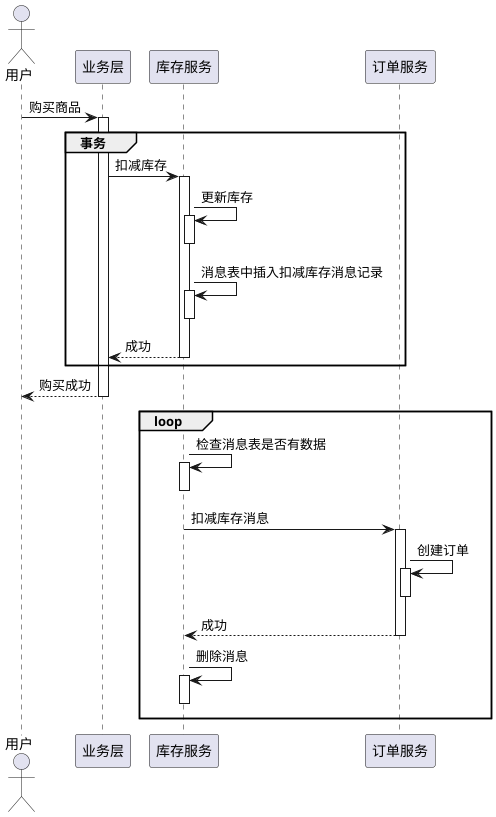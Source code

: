 @startuml

autoactivate on

actor 用户
participant 业务层
participant 库存服务
participant 订单服务

用户 -> 业务层: 购买商品

group 事务
    业务层 -> 库存服务: 扣减库存
    库存服务 -> 库存服务 ++-- : 更新库存
    库存服务 -> 库存服务 ++-- : 消息表中插入扣减库存消息记录
    return 成功
end

return 购买成功

loop
    库存服务 -> 库存服务 ++-- : 检查消息表是否有数据
    库存服务 -> 订单服务: 扣减库存消息
    订单服务 -> 订单服务 ++-- : 创建订单
    return 成功
    库存服务 -> 库存服务 ++-- : 删除消息
end

@enduml